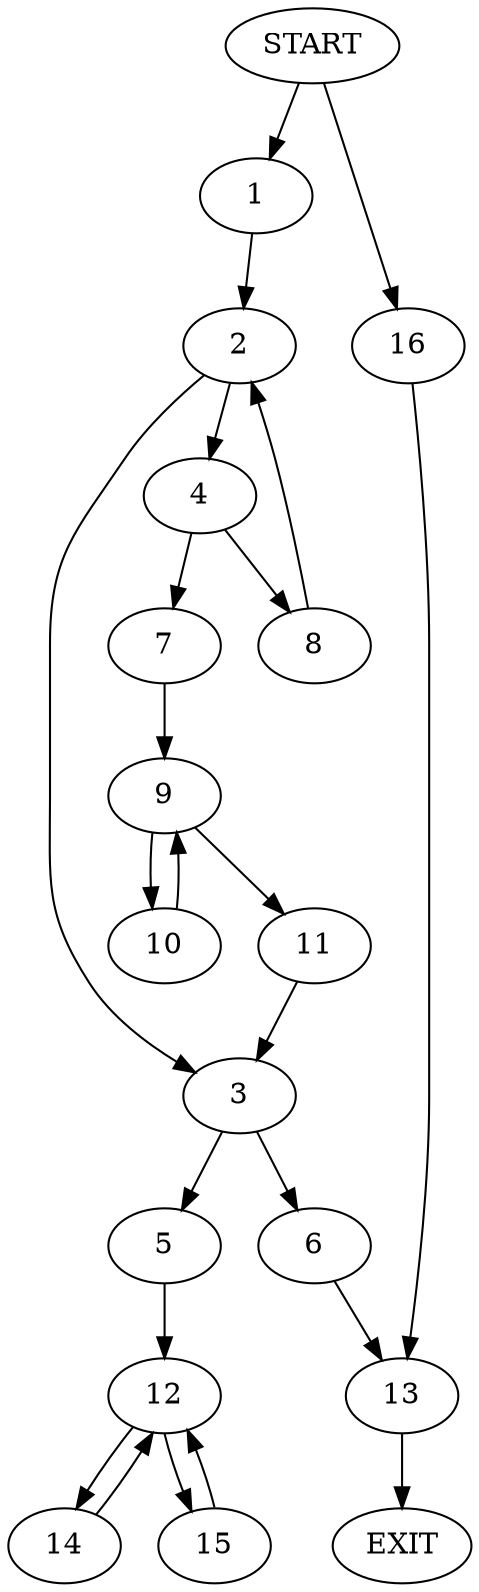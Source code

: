 digraph {
0 [label="START"]
17 [label="EXIT"]
0 -> 1
1 -> 2
2 -> 3
2 -> 4
3 -> 5
3 -> 6
4 -> 7
4 -> 8
8 -> 2
7 -> 9
9 -> 10
9 -> 11
11 -> 3
10 -> 9
5 -> 12
6 -> 13
13 -> 17
12 -> 14
12 -> 15
14 -> 12
15 -> 12
0 -> 16
16 -> 13
}
